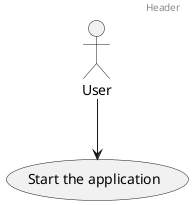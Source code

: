 {
  "sha1": "5nz8xt2xjmkj1ajd0t6l2lknx7a8tpk",
  "insertion": {
    "when": "2024-05-30T20:48:20.774Z",
    "user": "plantuml@gmail.com"
  }
}
@startuml
Header Header
User --> (Start the application)
@enduml
